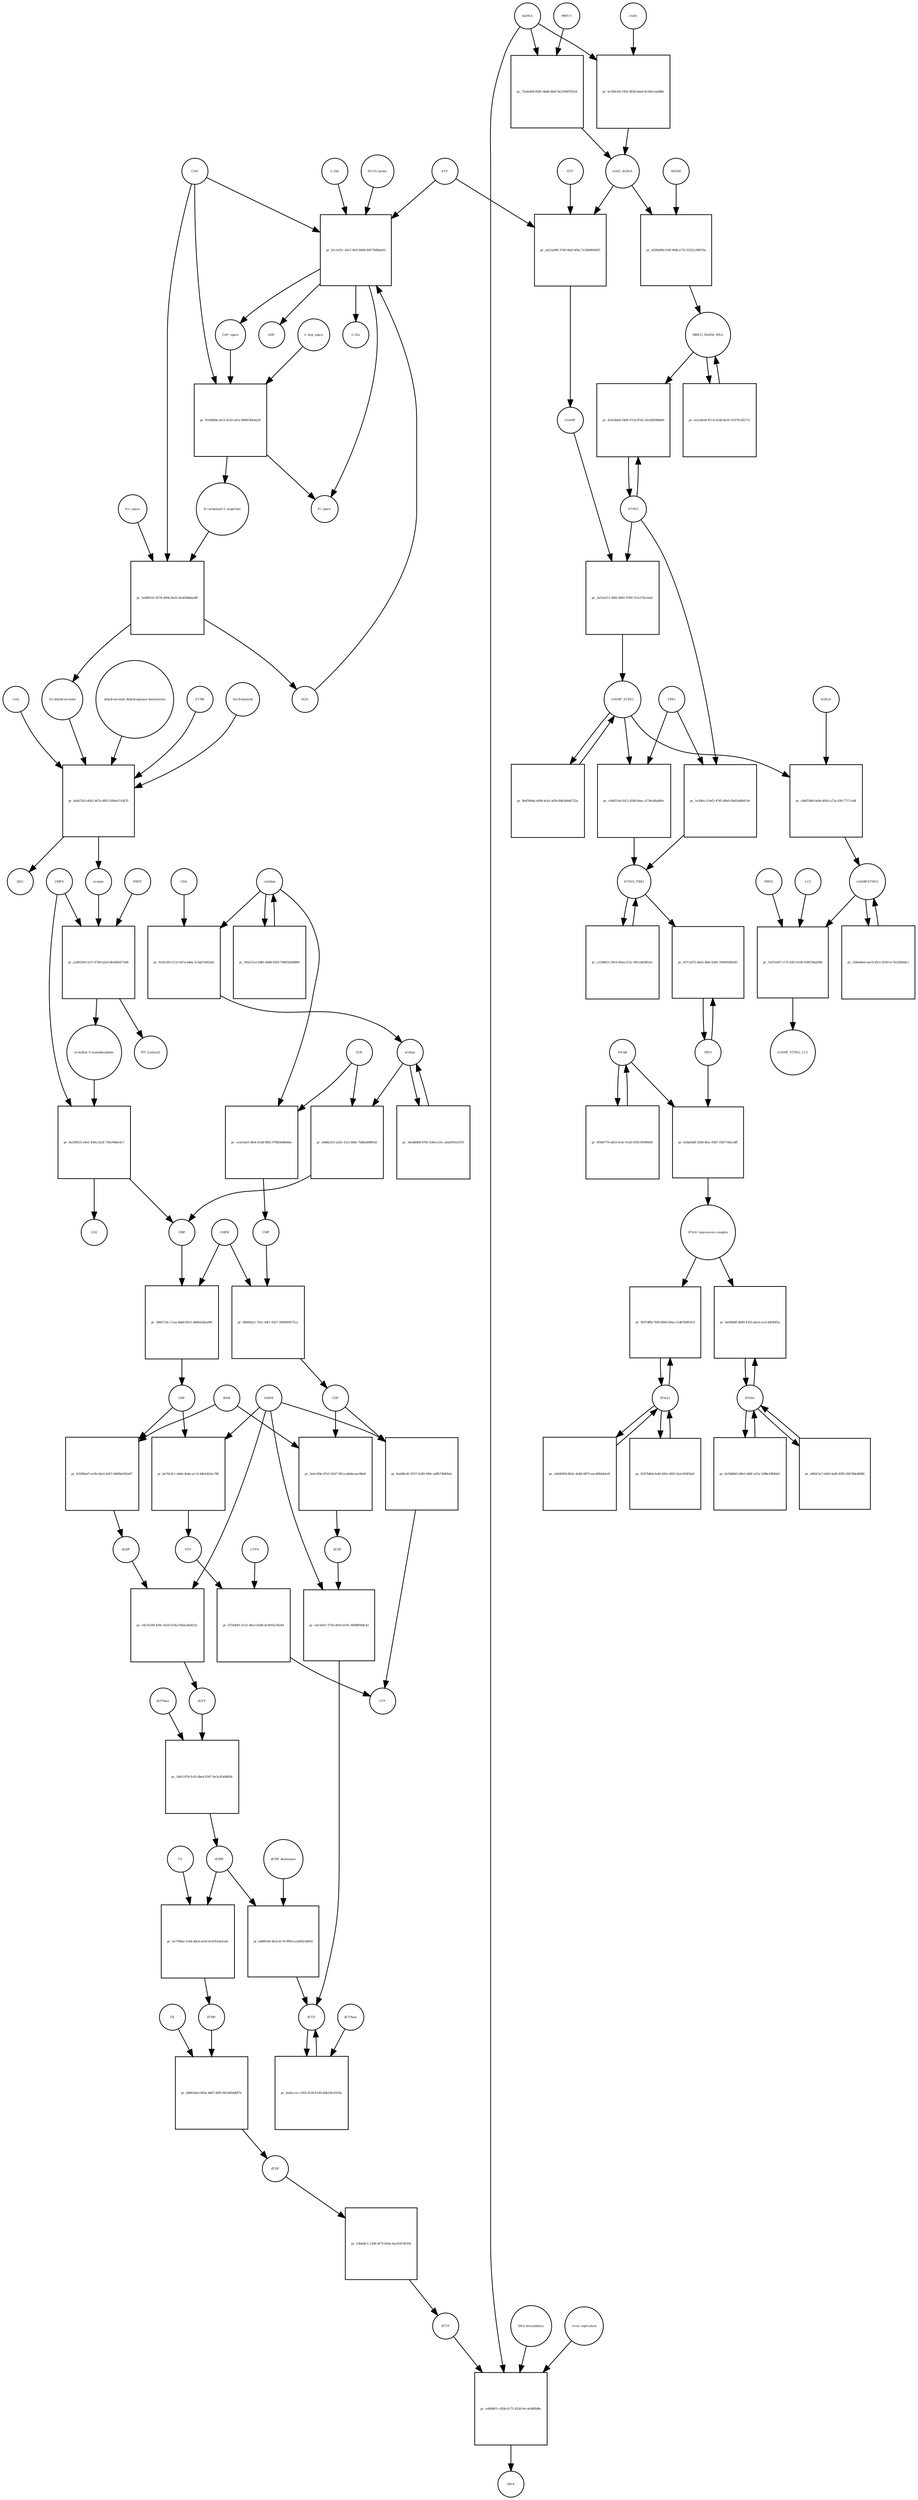 strict digraph  {
"L-Gln" [annotation="", bipartite=0, cls="simple chemical", fontsize=4, label="L-Gln", shape=circle];
"pr_b1c1ef1c-a5e7-4faf-8d6d-84f17b88ab03" [annotation="", bipartite=1, cls=process, fontsize=4, label="pr_b1c1ef1c-a5e7-4faf-8d6d-84f17b88ab03", shape=square];
CAP_space [annotation="", bipartite=0, cls="simple chemical", fontsize=4, label=CAP_space, shape=circle];
CAD [annotation="", bipartite=0, cls=macromolecule, fontsize=4, label=CAD, shape=circle];
HCO3_minus [annotation="", bipartite=0, cls="simple chemical", fontsize=4, label=HCO3_minus, shape=circle];
H2O [annotation="", bipartite=0, cls="simple chemical", fontsize=4, label=H2O, shape=circle];
ATP [annotation="", bipartite=0, cls="simple chemical", fontsize=4, label=ATP, shape=circle];
"L-Glu" [annotation="", bipartite=0, cls="simple chemical", fontsize=4, label="L-Glu", shape=circle];
ADP [annotation="", bipartite=0, cls="simple chemical", fontsize=4, label=ADP, shape=circle];
Pi_space [annotation="", bipartite=0, cls="simple chemical", fontsize=4, label=Pi_space, shape=circle];
cytidine [annotation="", bipartite=0, cls="simple chemical", fontsize=4, label=cytidine, shape=circle];
"pr_9c65cff0-2132-447a-b46a-2c4ab74453d2" [annotation="", bipartite=1, cls=process, fontsize=4, label="pr_9c65cff0-2132-447a-b46a-2c4ab74453d2", shape=square];
uridine [annotation="", bipartite=0, cls="simple chemical", fontsize=4, label=uridine, shape=circle];
CDA [annotation="", bipartite=0, cls=macromolecule, fontsize=4, label=CDA, shape=circle];
"pr_a9d8a253-a2d1-41a1-84fe-76dfed080042" [annotation="", bipartite=1, cls=process, fontsize=4, label="pr_a9d8a253-a2d1-41a1-84fe-76dfed080042", shape=square];
UMP [annotation="", bipartite=0, cls="simple chemical", fontsize=4, label=UMP, shape=circle];
UCK [annotation="", bipartite=0, cls=macromolecule, fontsize=4, label=UCK, shape=circle];
"pr_ce2e5a43-0fe4-453d-9f82-97882b86b46e" [annotation="", bipartite=1, cls=process, fontsize=4, label="pr_ce2e5a43-0fe4-453d-9f82-97882b86b46e", shape=square];
CMP [annotation="", bipartite=0, cls="simple chemical", fontsize=4, label=CMP, shape=circle];
"pr_34e48d68-4782-43b0-a31c-a6a8165e3535" [annotation="", bipartite=1, cls=process, fontsize=4, label="pr_34e48d68-4782-43b0-a31c-a6a8165e3535", shape=square];
"pr_692a7a1e-fd85-4688-83f9-70963d5d8890" [annotation="", bipartite=1, cls=process, fontsize=4, label="pr_692a7a1e-fd85-4688-83f9-70963d5d8890", shape=square];
"pr_366071dc-11aa-4b6d-8921-db0643d2a09f" [annotation="", bipartite=1, cls=process, fontsize=4, label="pr_366071dc-11aa-4b6d-8921-db0643d2a09f", shape=square];
UDP [annotation="", bipartite=0, cls="simple chemical", fontsize=4, label=UDP, shape=circle];
CMPK [annotation="", bipartite=0, cls=macromolecule, fontsize=4, label=CMPK, shape=circle];
"pr_686082a1-7b1c-44f1-9327-2f99409575ca" [annotation="", bipartite=1, cls=process, fontsize=4, label="pr_686082a1-7b1c-44f1-9327-2f99409575ca", shape=square];
CDP [annotation="", bipartite=0, cls="simple chemical", fontsize=4, label=CDP, shape=circle];
"pr_be76c4c1-eb6a-4a4a-ac14-44b2d22ac78f" [annotation="", bipartite=1, cls=process, fontsize=4, label="pr_be76c4c1-eb6a-4a4a-ac14-44b2d22ac78f", shape=square];
UTP [annotation="", bipartite=0, cls="simple chemical", fontsize=4, label=UTP, shape=circle];
NDPK [annotation="", bipartite=0, cls=macromolecule, fontsize=4, label=NDPK, shape=circle];
"pr_8ae88c45-9707-4349-949c-adfb7384f4eb" [annotation="", bipartite=1, cls=process, fontsize=4, label="pr_8ae88c45-9707-4349-949c-adfb7384f4eb", shape=square];
CTP [annotation="", bipartite=0, cls="simple chemical", fontsize=4, label=CTP, shape=circle];
"pr_672440f1-6121-46e2-b549-4c001623424d" [annotation="", bipartite=1, cls=process, fontsize=4, label="pr_672440f1-6121-46e2-b549-4c001623424d", shape=square];
CTPS [annotation="", bipartite=0, cls=macromolecule, fontsize=4, label=CTPS, shape=circle];
"pr_63298ab7-ec0b-44a3-b2b7-b0fd9a505a87" [annotation="", bipartite=1, cls=process, fontsize=4, label="pr_63298ab7-ec0b-44a3-b2b7-b0fd9a505a87", shape=square];
dUDP [annotation="", bipartite=0, cls="simple chemical", fontsize=4, label=dUDP, shape=circle];
RNR [annotation="", bipartite=0, cls=macromolecule, fontsize=4, label=RNR, shape=circle];
"pr_c8c55359-439c-4535-b7da-f5b5e242612c" [annotation="", bipartite=1, cls=process, fontsize=4, label="pr_c8c55359-439c-4535-b7da-f5b5e242612c", shape=square];
dUTP [annotation="", bipartite=0, cls="simple chemical", fontsize=4, label=dUTP, shape=circle];
dCDP [annotation="", bipartite=0, cls="simple chemical", fontsize=4, label=dCDP, shape=circle];
"pr_cbc5fef1-5750-4916-b195-3600ff89dc42" [annotation="", bipartite=1, cls=process, fontsize=4, label="pr_cbc5fef1-5750-4916-b195-3600ff89dc42", shape=square];
dCTP [annotation="", bipartite=0, cls="simple chemical", fontsize=4, label=dCTP, shape=circle];
"pr_5e6c2f0e-d7a5-4247-901a-ddabcaac8be8" [annotation="", bipartite=1, cls=process, fontsize=4, label="pr_5e6c2f0e-d7a5-4247-901a-ddabcaac8be8", shape=square];
"pr_5bd11976-fcd5-4be4-9347-0e3cd14d8b5b" [annotation="", bipartite=1, cls=process, fontsize=4, label="pr_5bd11976-fcd5-4be4-9347-0e3cd14d8b5b", shape=square];
dUMP [annotation="", bipartite=0, cls="simple chemical", fontsize=4, label=dUMP, shape=circle];
dUTPase [annotation="", bipartite=0, cls=macromolecule, fontsize=4, label=dUTPase, shape=circle];
"pr_4ebeccec-c955-4539-b149-8db33fc6163e" [annotation="", bipartite=1, cls=process, fontsize=4, label="pr_4ebeccec-c955-4539-b149-8db33fc6163e", shape=square];
dCTPase [annotation="", bipartite=0, cls=macromolecule, fontsize=4, label=dCTPase, shape=circle];
"pr_b49ffe84-4fa5-4c7d-9920-a1a692cdf641" [annotation="", bipartite=1, cls=process, fontsize=4, label="pr_b49ffe84-4fa5-4c7d-9920-a1a692cdf641", shape=square];
"dCMP deaminase" [annotation="", bipartite=0, cls=macromolecule, fontsize=4, label="dCMP deaminase", shape=circle];
"pr_5e73f6b2-1e44-4bc6-ae45-bcd7b1da41ab" [annotation="", bipartite=1, cls=process, fontsize=4, label="pr_5e73f6b2-1e44-4bc6-ae45-bcd7b1da41ab", shape=square];
dTMP [annotation="", bipartite=0, cls="simple chemical", fontsize=4, label=dTMP, shape=circle];
TS [annotation="", bipartite=0, cls=macromolecule, fontsize=4, label=TS, shape=circle];
"pr_d9663ded-065e-4d67-80f5-961b09dd9f7e" [annotation="", bipartite=1, cls=process, fontsize=4, label="pr_d9663ded-065e-4d67-80f5-961b09dd9f7e", shape=square];
dTDP [annotation="", bipartite=0, cls="simple chemical", fontsize=4, label=dTDP, shape=circle];
TK [annotation="", bipartite=0, cls=macromolecule, fontsize=4, label=TK, shape=circle];
"pr_530e6fc1-1290-4f75-b54e-9ac63474f550" [annotation="", bipartite=1, cls=process, fontsize=4, label="pr_530e6fc1-1290-4f75-b54e-9ac63474f550", shape=square];
dTTP [annotation="", bipartite=0, cls="simple chemical", fontsize=4, label=dTTP, shape=circle];
dsDNA [annotation="", bipartite=0, cls="simple chemical", fontsize=4, label=dsDNA, shape=circle];
"pr_6c1b0c64-5392-483b-bba4-8c9afce5a88d" [annotation="", bipartite=1, cls=process, fontsize=4, label="pr_6c1b0c64-5392-483b-bba4-8c9afce5a88d", shape=square];
cGAS [annotation="", bipartite=0, cls=macromolecule, fontsize=4, label=cGAS, shape=circle];
cGAS_dsDNA [annotation="", bipartite=0, cls=complex, fontsize=4, label=cGAS_dsDNA, shape=circle];
"pr_ab21a696-3749-46af-bf4a-7e24b86004f3" [annotation="", bipartite=1, cls=process, fontsize=4, label="pr_ab21a696-3749-46af-bf4a-7e24b86004f3", shape=square];
GTP [annotation="", bipartite=0, cls="simple chemical", fontsize=4, label=GTP, shape=circle];
cGAMP [annotation="", bipartite=0, cls="simple chemical", fontsize=4, label=cGAMP, shape=circle];
"pr_3a31e013-36d2-4081-9700-7e2c57bc16af" [annotation="", bipartite=1, cls=process, fontsize=4, label="pr_3a31e013-36d2-4081-9700-7e2c57bc16af", shape=square];
STING [annotation="", bipartite=0, cls="macromolecule multimer", fontsize=4, label=STING, shape=circle];
cGAMP_STING [annotation="", bipartite=0, cls=complex, fontsize=4, label=cGAMP_STING, shape=circle];
TBK1 [annotation="", bipartite=0, cls=macromolecule, fontsize=4, label=TBK1, shape=circle];
"pr_c044510e-fd12-4288-bbac-a739cd6ab69c" [annotation="", bipartite=1, cls=process, fontsize=4, label="pr_c044510e-fd12-4288-bbac-a739cd6ab69c", shape=square];
STING_TBK1 [annotation="", bipartite=0, cls=complex, fontsize=4, label=STING_TBK1, shape=circle];
"pr_8b4506da-e099-4cb1-af00-84b3844d722a" [annotation="", bipartite=1, cls=process, fontsize=4, label="pr_8b4506da-e099-4cb1-af00-84b3844d722a", shape=square];
"pr_c2198651-50c0-49aa-b72c-881cdd26f2e1" [annotation="", bipartite=1, cls=process, fontsize=4, label="pr_c2198651-50c0-49aa-b72c-881cdd26f2e1", shape=square];
"NF-kB" [annotation="", bipartite=0, cls=complex, fontsize=4, label="NF-kB", shape=circle];
"pr_0f566770-ed53-4c4c-9cd3-929139598430" [annotation="", bipartite=1, cls=process, fontsize=4, label="pr_0f566770-ed53-4c4c-9cd3-929139598430", shape=square];
IFNA1 [annotation="", bipartite=0, cls="nucleic acid feature", fontsize=4, label=IFNA1, shape=circle];
"pr_9247b464-fe46-445c-8f41-fa2c024f5daf" [annotation="", bipartite=1, cls=process, fontsize=4, label="pr_9247b464-fe46-445c-8f41-fa2c024f5daf", shape=square];
IFNB1 [annotation="", bipartite=0, cls="nucleic acid feature", fontsize=4, label=IFNB1, shape=circle];
"pr_e8fd13a7-e9eb-4a8f-85f8-20478de4fd84" [annotation="", bipartite=1, cls=process, fontsize=4, label="pr_e8fd13a7-e9eb-4a8f-85f8-20478de4fd84", shape=square];
"pr_cbb5b95d-8b5c-4a84-9875-eec46b444cd1" [annotation="", bipartite=1, cls=process, fontsize=4, label="pr_cbb5b95d-8b5c-4a84-9875-eec46b444cd1", shape=square];
"pr_6e5b88d3-d9e5-446f-a25a-148bcfd840e5" [annotation="", bipartite=1, cls=process, fontsize=4, label="pr_6e5b88d3-d9e5-446f-a25a-148bcfd840e5", shape=square];
"pr_0a95bf8f-d689-4333-abcd-ace14d590f5a" [annotation="", bipartite=1, cls=process, fontsize=4, label="pr_0a95bf8f-d689-4333-abcd-ace14d590f5a", shape=square];
"IFNA1 expression complex" [annotation="", bipartite=0, cls=complex, fontsize=4, label="IFNA1 expression complex", shape=circle];
"cGAMP-STING" [annotation="", bipartite=0, cls=complex, fontsize=4, label="cGAMP-STING", shape=circle];
"pr_558edded-eac0-43c5-9330-ec7b2284ddc1" [annotation="", bipartite=1, cls=process, fontsize=4, label="pr_558edded-eac0-43c5-9330-ec7b2284ddc1", shape=square];
"pr_72a4efb8-8281-4b6b-86ef-0e2394879224" [annotation="", bipartite=1, cls=process, fontsize=4, label="pr_72a4efb8-8281-4b6b-86ef-0e2394879224", shape=square];
MRE11 [annotation="", bipartite=0, cls="macromolecule multimer", fontsize=4, label=MRE11, shape=circle];
RAD50 [annotation="", bipartite=0, cls="macromolecule multimer", fontsize=4, label=RAD50, shape=circle];
"pr_af284d9b-018f-4fdb-a752-9332c296f19a" [annotation="", bipartite=1, cls=process, fontsize=4, label="pr_af284d9b-018f-4fdb-a752-9332c296f19a", shape=square];
MRE11_RAD50_DNA [annotation="", bipartite=0, cls=complex, fontsize=4, label=MRE11_RAD50_DNA, shape=circle];
IRF3 [annotation="", bipartite=0, cls="macromolecule multimer", fontsize=4, label=IRF3, shape=circle];
"pr_037c2d72-8a62-4bfe-b381-2940059fb3f1" [annotation="", bipartite=1, cls=process, fontsize=4, label="pr_037c2d72-8a62-4bfe-b381-2940059fb3f1", shape=square];
"pr_c88d7d8d-0e9d-40b3-a72a-83fc7717c40f" [annotation="", bipartite=1, cls=process, fontsize=4, label="pr_c88d7d8d-0e9d-40b3-a72a-83fc7717c40f", shape=square];
SAR1A [annotation="", bipartite=0, cls=macromolecule, fontsize=4, label=SAR1A, shape=circle];
"pr_3e97ee87-117f-45f3-b10b-939f196af0d6" [annotation="", bipartite=1, cls=process, fontsize=4, label="pr_3e97ee87-117f-45f3-b10b-939f196af0d6", shape=square];
LC3 [annotation="", bipartite=0, cls=macromolecule, fontsize=4, label=LC3, shape=circle];
cGAMP_STING_LC3 [annotation="", bipartite=0, cls=complex, fontsize=4, label=cGAMP_STING_LC3, shape=circle];
WIPI2 [annotation="", bipartite=0, cls=macromolecule, fontsize=4, label=WIPI2, shape=circle];
"pr_42416b0d-54d9-47cb-87d2-32e36858b8d0" [annotation="", bipartite=1, cls=process, fontsize=4, label="pr_42416b0d-54d9-47cb-87d2-32e36858b8d0", shape=square];
"pr_1e3dfec3-9ef3-4745-89a0-0bd2446b619c" [annotation="", bipartite=1, cls=process, fontsize=4, label="pr_1e3dfec3-9ef3-4745-89a0-0bd2446b619c", shape=square];
"pr_ee21dea9-87c4-41dd-8a16-51d791282711" [annotation="", bipartite=1, cls=process, fontsize=4, label="pr_ee21dea9-87c4-41dd-8a16-51d791282711", shape=square];
"pr_93246fbb-a412-4c65-a41a-9f48530e4a29" [annotation="", bipartite=1, cls=process, fontsize=4, label="pr_93246fbb-a412-4c65-a41a-9f48530e4a29", shape=square];
"N-carbamoyl-L-aspartate" [annotation="", bipartite=0, cls="simple chemical", fontsize=4, label="N-carbamoyl-L-aspartate", shape=circle];
"L-Asp_space" [annotation="", bipartite=0, cls="simple chemical", fontsize=4, label="L-Asp_space", shape=circle];
"pr_5a089101-0576-4904-8a35-8a3efb8dae88" [annotation="", bipartite=1, cls=process, fontsize=4, label="pr_5a089101-0576-4904-8a35-8a3efb8dae88", shape=square];
"(S)-dihydroorotate" [annotation="", bipartite=0, cls="simple chemical", fontsize=4, label="(S)-dihydroorotate", shape=circle];
"H+_space" [annotation="", bipartite=0, cls="simple chemical", fontsize=4, label="H+_space", shape=circle];
"pr_fad47263-d0a5-407a-9f83-209a61514f35" [annotation="", bipartite=1, cls=process, fontsize=4, label="pr_fad47263-d0a5-407a-9f83-209a61514f35", shape=square];
orotate [annotation="", bipartite=0, cls="simple chemical", fontsize=4, label=orotate, shape=circle];
"dihydroorotate dehydrogenase holoenzyme" [annotation="", bipartite=0, cls="simple chemical", fontsize=4, label="dihydroorotate dehydrogenase holoenzyme", shape=circle];
P1788 [annotation="", bipartite=0, cls="simple chemical", fontsize=4, label=P1788, shape=circle];
Teriflunomide [annotation="", bipartite=0, cls="simple chemical", fontsize=4, label=Teriflunomide, shape=circle];
CoQ [annotation="", bipartite=0, cls="simple chemical", fontsize=4, label=CoQ, shape=circle];
QH2 [annotation="", bipartite=0, cls="simple chemical", fontsize=4, label=QH2, shape=circle];
"pr_a3d93290-5cf7-47d9-b2a9-db5f6b017e66" [annotation="", bipartite=1, cls=process, fontsize=4, label="pr_a3d93290-5cf7-47d9-b2a9-db5f6b017e66", shape=square];
"orotidine 5'-monophosphate" [annotation="", bipartite=0, cls="simple chemical", fontsize=4, label="orotidine 5'-monophosphate", shape=circle];
UMPS [annotation="", bipartite=0, cls="macromolecule multimer", fontsize=4, label=UMPS, shape=circle];
PRPP [annotation="", bipartite=0, cls="simple chemical", fontsize=4, label=PRPP, shape=circle];
"PPi [cytosol]" [annotation="", bipartite=0, cls="simple chemical", fontsize=4, label="PPi [cytosol]", shape=circle];
"pr_0a108555-18e2-436a-b22f-734cf0b6e4c7" [annotation="", bipartite=1, cls=process, fontsize=4, label="pr_0a108555-18e2-436a-b22f-734cf0b6e4c7", shape=square];
CO2 [annotation="", bipartite=0, cls="simple chemical", fontsize=4, label=CO2, shape=circle];
"pr_e466987c-450b-4171-8230-9cc4c84ffd8e" [annotation="", bipartite=1, cls=process, fontsize=4, label="pr_e466987c-450b-4171-8230-9cc4c84ffd8e", shape=square];
DNA [annotation="", bipartite=0, cls="nucleic acid feature", fontsize=4, label=DNA, shape=circle];
"DNA biosynthesis" [annotation="urn_miriam_obo.go_GO%3A0071897", bipartite=0, cls=phenotype, fontsize=4, label="DNA biosynthesis", shape=circle];
"virus replication" [annotation="", bipartite=0, cls=phenotype, fontsize=4, label="virus replication", shape=circle];
"pr_9597dffb-7f69-4969-b9ae-21db7b981fc0" [annotation="", bipartite=1, cls=process, fontsize=4, label="pr_9597dffb-7f69-4969-b9ae-21db7b981fc0", shape=square];
"pr_b3da04df-5268-4f2e-93b7-03b77d4a1dff" [annotation="", bipartite=1, cls=process, fontsize=4, label="pr_b3da04df-5268-4f2e-93b7-03b77d4a1dff", shape=square];
"L-Gln" -> "pr_b1c1ef1c-a5e7-4faf-8d6d-84f17b88ab03"  [annotation="", interaction_type=consumption];
"pr_b1c1ef1c-a5e7-4faf-8d6d-84f17b88ab03" -> CAP_space  [annotation="", interaction_type=production];
"pr_b1c1ef1c-a5e7-4faf-8d6d-84f17b88ab03" -> "L-Glu"  [annotation="", interaction_type=production];
"pr_b1c1ef1c-a5e7-4faf-8d6d-84f17b88ab03" -> ADP  [annotation="", interaction_type=production];
"pr_b1c1ef1c-a5e7-4faf-8d6d-84f17b88ab03" -> Pi_space  [annotation="", interaction_type=production];
CAP_space -> "pr_93246fbb-a412-4c65-a41a-9f48530e4a29"  [annotation="", interaction_type=consumption];
CAD -> "pr_b1c1ef1c-a5e7-4faf-8d6d-84f17b88ab03"  [annotation=urn_miriam_reactome_REACT_1698, interaction_type=catalysis];
CAD -> "pr_93246fbb-a412-4c65-a41a-9f48530e4a29"  [annotation=urn_miriam_reactome_REACT_1698, interaction_type=catalysis];
CAD -> "pr_5a089101-0576-4904-8a35-8a3efb8dae88"  [annotation=urn_miriam_reactome_REACT_1698, interaction_type=catalysis];
HCO3_minus -> "pr_b1c1ef1c-a5e7-4faf-8d6d-84f17b88ab03"  [annotation="", interaction_type=consumption];
H2O -> "pr_b1c1ef1c-a5e7-4faf-8d6d-84f17b88ab03"  [annotation="", interaction_type=consumption];
ATP -> "pr_b1c1ef1c-a5e7-4faf-8d6d-84f17b88ab03"  [annotation="", interaction_type=consumption];
ATP -> "pr_ab21a696-3749-46af-bf4a-7e24b86004f3"  [annotation="", interaction_type=consumption];
cytidine -> "pr_9c65cff0-2132-447a-b46a-2c4ab74453d2"  [annotation="", interaction_type=consumption];
cytidine -> "pr_ce2e5a43-0fe4-453d-9f82-97882b86b46e"  [annotation="", interaction_type=consumption];
cytidine -> "pr_692a7a1e-fd85-4688-83f9-70963d5d8890"  [annotation="", interaction_type=consumption];
"pr_9c65cff0-2132-447a-b46a-2c4ab74453d2" -> uridine  [annotation="", interaction_type=production];
uridine -> "pr_a9d8a253-a2d1-41a1-84fe-76dfed080042"  [annotation="", interaction_type=consumption];
uridine -> "pr_34e48d68-4782-43b0-a31c-a6a8165e3535"  [annotation="", interaction_type=consumption];
CDA -> "pr_9c65cff0-2132-447a-b46a-2c4ab74453d2"  [annotation="", interaction_type=catalysis];
"pr_a9d8a253-a2d1-41a1-84fe-76dfed080042" -> UMP  [annotation="", interaction_type=production];
UMP -> "pr_366071dc-11aa-4b6d-8921-db0643d2a09f"  [annotation="", interaction_type=consumption];
UCK -> "pr_a9d8a253-a2d1-41a1-84fe-76dfed080042"  [annotation="", interaction_type=catalysis];
UCK -> "pr_ce2e5a43-0fe4-453d-9f82-97882b86b46e"  [annotation="", interaction_type=catalysis];
"pr_ce2e5a43-0fe4-453d-9f82-97882b86b46e" -> CMP  [annotation="", interaction_type=production];
CMP -> "pr_686082a1-7b1c-44f1-9327-2f99409575ca"  [annotation="", interaction_type=consumption];
"pr_34e48d68-4782-43b0-a31c-a6a8165e3535" -> uridine  [annotation="", interaction_type=production];
"pr_692a7a1e-fd85-4688-83f9-70963d5d8890" -> cytidine  [annotation="", interaction_type=production];
"pr_366071dc-11aa-4b6d-8921-db0643d2a09f" -> UDP  [annotation="", interaction_type=production];
UDP -> "pr_be76c4c1-eb6a-4a4a-ac14-44b2d22ac78f"  [annotation="", interaction_type=consumption];
UDP -> "pr_63298ab7-ec0b-44a3-b2b7-b0fd9a505a87"  [annotation="", interaction_type=consumption];
CMPK -> "pr_366071dc-11aa-4b6d-8921-db0643d2a09f"  [annotation="", interaction_type=catalysis];
CMPK -> "pr_686082a1-7b1c-44f1-9327-2f99409575ca"  [annotation="", interaction_type=catalysis];
"pr_686082a1-7b1c-44f1-9327-2f99409575ca" -> CDP  [annotation="", interaction_type=production];
CDP -> "pr_8ae88c45-9707-4349-949c-adfb7384f4eb"  [annotation="", interaction_type=consumption];
CDP -> "pr_5e6c2f0e-d7a5-4247-901a-ddabcaac8be8"  [annotation="", interaction_type=consumption];
"pr_be76c4c1-eb6a-4a4a-ac14-44b2d22ac78f" -> UTP  [annotation="", interaction_type=production];
UTP -> "pr_672440f1-6121-46e2-b549-4c001623424d"  [annotation="", interaction_type=consumption];
NDPK -> "pr_be76c4c1-eb6a-4a4a-ac14-44b2d22ac78f"  [annotation="", interaction_type=catalysis];
NDPK -> "pr_8ae88c45-9707-4349-949c-adfb7384f4eb"  [annotation="", interaction_type=catalysis];
NDPK -> "pr_c8c55359-439c-4535-b7da-f5b5e242612c"  [annotation="", interaction_type=catalysis];
NDPK -> "pr_cbc5fef1-5750-4916-b195-3600ff89dc42"  [annotation="", interaction_type=catalysis];
"pr_8ae88c45-9707-4349-949c-adfb7384f4eb" -> CTP  [annotation="", interaction_type=production];
"pr_672440f1-6121-46e2-b549-4c001623424d" -> CTP  [annotation="", interaction_type=production];
CTPS -> "pr_672440f1-6121-46e2-b549-4c001623424d"  [annotation="", interaction_type=catalysis];
"pr_63298ab7-ec0b-44a3-b2b7-b0fd9a505a87" -> dUDP  [annotation="", interaction_type=production];
dUDP -> "pr_c8c55359-439c-4535-b7da-f5b5e242612c"  [annotation="", interaction_type=consumption];
RNR -> "pr_63298ab7-ec0b-44a3-b2b7-b0fd9a505a87"  [annotation="", interaction_type=catalysis];
RNR -> "pr_5e6c2f0e-d7a5-4247-901a-ddabcaac8be8"  [annotation="", interaction_type=catalysis];
"pr_c8c55359-439c-4535-b7da-f5b5e242612c" -> dUTP  [annotation="", interaction_type=production];
dUTP -> "pr_5bd11976-fcd5-4be4-9347-0e3cd14d8b5b"  [annotation="", interaction_type=consumption];
dCDP -> "pr_cbc5fef1-5750-4916-b195-3600ff89dc42"  [annotation="", interaction_type=consumption];
"pr_cbc5fef1-5750-4916-b195-3600ff89dc42" -> dCTP  [annotation="", interaction_type=production];
dCTP -> "pr_4ebeccec-c955-4539-b149-8db33fc6163e"  [annotation="", interaction_type=consumption];
"pr_5e6c2f0e-d7a5-4247-901a-ddabcaac8be8" -> dCDP  [annotation="", interaction_type=production];
"pr_5bd11976-fcd5-4be4-9347-0e3cd14d8b5b" -> dUMP  [annotation="", interaction_type=production];
dUMP -> "pr_b49ffe84-4fa5-4c7d-9920-a1a692cdf641"  [annotation="", interaction_type=consumption];
dUMP -> "pr_5e73f6b2-1e44-4bc6-ae45-bcd7b1da41ab"  [annotation="", interaction_type=consumption];
dUTPase -> "pr_5bd11976-fcd5-4be4-9347-0e3cd14d8b5b"  [annotation="", interaction_type=catalysis];
"pr_4ebeccec-c955-4539-b149-8db33fc6163e" -> dCTP  [annotation="", interaction_type=production];
dCTPase -> "pr_4ebeccec-c955-4539-b149-8db33fc6163e"  [annotation="", interaction_type=catalysis];
"pr_b49ffe84-4fa5-4c7d-9920-a1a692cdf641" -> dCTP  [annotation="", interaction_type=production];
"dCMP deaminase" -> "pr_b49ffe84-4fa5-4c7d-9920-a1a692cdf641"  [annotation="", interaction_type=catalysis];
"pr_5e73f6b2-1e44-4bc6-ae45-bcd7b1da41ab" -> dTMP  [annotation="", interaction_type=production];
dTMP -> "pr_d9663ded-065e-4d67-80f5-961b09dd9f7e"  [annotation="", interaction_type=consumption];
TS -> "pr_5e73f6b2-1e44-4bc6-ae45-bcd7b1da41ab"  [annotation="", interaction_type=catalysis];
"pr_d9663ded-065e-4d67-80f5-961b09dd9f7e" -> dTDP  [annotation="", interaction_type=production];
dTDP -> "pr_530e6fc1-1290-4f75-b54e-9ac63474f550"  [annotation="", interaction_type=consumption];
TK -> "pr_d9663ded-065e-4d67-80f5-961b09dd9f7e"  [annotation="", interaction_type=catalysis];
"pr_530e6fc1-1290-4f75-b54e-9ac63474f550" -> dTTP  [annotation="", interaction_type=production];
dTTP -> "pr_e466987c-450b-4171-8230-9cc4c84ffd8e"  [annotation="", interaction_type=consumption];
dsDNA -> "pr_6c1b0c64-5392-483b-bba4-8c9afce5a88d"  [annotation="", interaction_type=consumption];
dsDNA -> "pr_72a4efb8-8281-4b6b-86ef-0e2394879224"  [annotation="", interaction_type=consumption];
dsDNA -> "pr_e466987c-450b-4171-8230-9cc4c84ffd8e"  [annotation="", interaction_type=consumption];
"pr_6c1b0c64-5392-483b-bba4-8c9afce5a88d" -> cGAS_dsDNA  [annotation="", interaction_type=production];
cGAS -> "pr_6c1b0c64-5392-483b-bba4-8c9afce5a88d"  [annotation="", interaction_type=consumption];
cGAS_dsDNA -> "pr_ab21a696-3749-46af-bf4a-7e24b86004f3"  [annotation="", interaction_type=catalysis];
cGAS_dsDNA -> "pr_af284d9b-018f-4fdb-a752-9332c296f19a"  [annotation="", interaction_type=consumption];
"pr_ab21a696-3749-46af-bf4a-7e24b86004f3" -> cGAMP  [annotation="", interaction_type=production];
GTP -> "pr_ab21a696-3749-46af-bf4a-7e24b86004f3"  [annotation="", interaction_type=consumption];
cGAMP -> "pr_3a31e013-36d2-4081-9700-7e2c57bc16af"  [annotation="", interaction_type=consumption];
"pr_3a31e013-36d2-4081-9700-7e2c57bc16af" -> cGAMP_STING  [annotation="", interaction_type=production];
STING -> "pr_3a31e013-36d2-4081-9700-7e2c57bc16af"  [annotation="", interaction_type=consumption];
STING -> "pr_42416b0d-54d9-47cb-87d2-32e36858b8d0"  [annotation="", interaction_type=consumption];
STING -> "pr_1e3dfec3-9ef3-4745-89a0-0bd2446b619c"  [annotation="", interaction_type=consumption];
cGAMP_STING -> "pr_c044510e-fd12-4288-bbac-a739cd6ab69c"  [annotation="", interaction_type=consumption];
cGAMP_STING -> "pr_8b4506da-e099-4cb1-af00-84b3844d722a"  [annotation="", interaction_type=consumption];
cGAMP_STING -> "pr_c88d7d8d-0e9d-40b3-a72a-83fc7717c40f"  [annotation="", interaction_type=consumption];
TBK1 -> "pr_c044510e-fd12-4288-bbac-a739cd6ab69c"  [annotation="", interaction_type=consumption];
TBK1 -> "pr_1e3dfec3-9ef3-4745-89a0-0bd2446b619c"  [annotation="", interaction_type=consumption];
"pr_c044510e-fd12-4288-bbac-a739cd6ab69c" -> STING_TBK1  [annotation="", interaction_type=production];
STING_TBK1 -> "pr_c2198651-50c0-49aa-b72c-881cdd26f2e1"  [annotation="", interaction_type=consumption];
STING_TBK1 -> "pr_037c2d72-8a62-4bfe-b381-2940059fb3f1"  [annotation="", interaction_type=catalysis];
"pr_8b4506da-e099-4cb1-af00-84b3844d722a" -> cGAMP_STING  [annotation="", interaction_type=production];
"pr_c2198651-50c0-49aa-b72c-881cdd26f2e1" -> STING_TBK1  [annotation="", interaction_type=production];
"NF-kB" -> "pr_0f566770-ed53-4c4c-9cd3-929139598430"  [annotation="", interaction_type=consumption];
"NF-kB" -> "pr_b3da04df-5268-4f2e-93b7-03b77d4a1dff"  [annotation="", interaction_type=consumption];
"pr_0f566770-ed53-4c4c-9cd3-929139598430" -> "NF-kB"  [annotation="", interaction_type=production];
IFNA1 -> "pr_9247b464-fe46-445c-8f41-fa2c024f5daf"  [annotation="", interaction_type=consumption];
IFNA1 -> "pr_cbb5b95d-8b5c-4a84-9875-eec46b444cd1"  [annotation="", interaction_type=consumption];
IFNA1 -> "pr_9597dffb-7f69-4969-b9ae-21db7b981fc0"  [annotation="", interaction_type=consumption];
"pr_9247b464-fe46-445c-8f41-fa2c024f5daf" -> IFNA1  [annotation="", interaction_type=production];
IFNB1 -> "pr_e8fd13a7-e9eb-4a8f-85f8-20478de4fd84"  [annotation="", interaction_type=consumption];
IFNB1 -> "pr_6e5b88d3-d9e5-446f-a25a-148bcfd840e5"  [annotation="", interaction_type=consumption];
IFNB1 -> "pr_0a95bf8f-d689-4333-abcd-ace14d590f5a"  [annotation="", interaction_type=consumption];
"pr_e8fd13a7-e9eb-4a8f-85f8-20478de4fd84" -> IFNB1  [annotation="", interaction_type=production];
"pr_cbb5b95d-8b5c-4a84-9875-eec46b444cd1" -> IFNA1  [annotation="", interaction_type=production];
"pr_6e5b88d3-d9e5-446f-a25a-148bcfd840e5" -> IFNB1  [annotation="", interaction_type=production];
"pr_0a95bf8f-d689-4333-abcd-ace14d590f5a" -> IFNB1  [annotation="", interaction_type=production];
"IFNA1 expression complex" -> "pr_0a95bf8f-d689-4333-abcd-ace14d590f5a"  [annotation="", interaction_type=stimulation];
"IFNA1 expression complex" -> "pr_9597dffb-7f69-4969-b9ae-21db7b981fc0"  [annotation="", interaction_type=stimulation];
"cGAMP-STING" -> "pr_558edded-eac0-43c5-9330-ec7b2284ddc1"  [annotation="", interaction_type=consumption];
"cGAMP-STING" -> "pr_3e97ee87-117f-45f3-b10b-939f196af0d6"  [annotation="", interaction_type=consumption];
"pr_558edded-eac0-43c5-9330-ec7b2284ddc1" -> "cGAMP-STING"  [annotation="", interaction_type=production];
"pr_72a4efb8-8281-4b6b-86ef-0e2394879224" -> cGAS_dsDNA  [annotation="", interaction_type=production];
MRE11 -> "pr_72a4efb8-8281-4b6b-86ef-0e2394879224"  [annotation="", interaction_type=consumption];
RAD50 -> "pr_af284d9b-018f-4fdb-a752-9332c296f19a"  [annotation="", interaction_type=consumption];
"pr_af284d9b-018f-4fdb-a752-9332c296f19a" -> MRE11_RAD50_DNA  [annotation="", interaction_type=production];
MRE11_RAD50_DNA -> "pr_42416b0d-54d9-47cb-87d2-32e36858b8d0"  [annotation="", interaction_type=catalysis];
MRE11_RAD50_DNA -> "pr_ee21dea9-87c4-41dd-8a16-51d791282711"  [annotation="", interaction_type=consumption];
IRF3 -> "pr_037c2d72-8a62-4bfe-b381-2940059fb3f1"  [annotation="", interaction_type=consumption];
IRF3 -> "pr_b3da04df-5268-4f2e-93b7-03b77d4a1dff"  [annotation="", interaction_type=consumption];
"pr_037c2d72-8a62-4bfe-b381-2940059fb3f1" -> IRF3  [annotation="", interaction_type=production];
"pr_c88d7d8d-0e9d-40b3-a72a-83fc7717c40f" -> "cGAMP-STING"  [annotation="", interaction_type=production];
SAR1A -> "pr_c88d7d8d-0e9d-40b3-a72a-83fc7717c40f"  [annotation="", interaction_type=catalysis];
"pr_3e97ee87-117f-45f3-b10b-939f196af0d6" -> cGAMP_STING_LC3  [annotation="", interaction_type=production];
LC3 -> "pr_3e97ee87-117f-45f3-b10b-939f196af0d6"  [annotation="", interaction_type=consumption];
WIPI2 -> "pr_3e97ee87-117f-45f3-b10b-939f196af0d6"  [annotation="", interaction_type=catalysis];
"pr_42416b0d-54d9-47cb-87d2-32e36858b8d0" -> STING  [annotation="", interaction_type=production];
"pr_1e3dfec3-9ef3-4745-89a0-0bd2446b619c" -> STING_TBK1  [annotation="", interaction_type=production];
"pr_ee21dea9-87c4-41dd-8a16-51d791282711" -> MRE11_RAD50_DNA  [annotation="", interaction_type=production];
"pr_93246fbb-a412-4c65-a41a-9f48530e4a29" -> "N-carbamoyl-L-aspartate"  [annotation="", interaction_type=production];
"pr_93246fbb-a412-4c65-a41a-9f48530e4a29" -> Pi_space  [annotation="", interaction_type=production];
"N-carbamoyl-L-aspartate" -> "pr_5a089101-0576-4904-8a35-8a3efb8dae88"  [annotation="", interaction_type=consumption];
"L-Asp_space" -> "pr_93246fbb-a412-4c65-a41a-9f48530e4a29"  [annotation="", interaction_type=consumption];
"pr_5a089101-0576-4904-8a35-8a3efb8dae88" -> "(S)-dihydroorotate"  [annotation="", interaction_type=production];
"pr_5a089101-0576-4904-8a35-8a3efb8dae88" -> H2O  [annotation="", interaction_type=production];
"(S)-dihydroorotate" -> "pr_fad47263-d0a5-407a-9f83-209a61514f35"  [annotation="", interaction_type=consumption];
"H+_space" -> "pr_5a089101-0576-4904-8a35-8a3efb8dae88"  [annotation="", interaction_type=consumption];
"pr_fad47263-d0a5-407a-9f83-209a61514f35" -> orotate  [annotation="", interaction_type=production];
"pr_fad47263-d0a5-407a-9f83-209a61514f35" -> QH2  [annotation="", interaction_type=production];
orotate -> "pr_a3d93290-5cf7-47d9-b2a9-db5f6b017e66"  [annotation="", interaction_type=consumption];
"dihydroorotate dehydrogenase holoenzyme" -> "pr_fad47263-d0a5-407a-9f83-209a61514f35"  [annotation=urn_miriam_reactome_REACT_1698, interaction_type=catalysis];
P1788 -> "pr_fad47263-d0a5-407a-9f83-209a61514f35"  [annotation=urn_miriam_reactome_REACT_1698, interaction_type=inhibition];
Teriflunomide -> "pr_fad47263-d0a5-407a-9f83-209a61514f35"  [annotation=urn_miriam_reactome_REACT_1698, interaction_type=inhibition];
CoQ -> "pr_fad47263-d0a5-407a-9f83-209a61514f35"  [annotation="", interaction_type=consumption];
"pr_a3d93290-5cf7-47d9-b2a9-db5f6b017e66" -> "orotidine 5'-monophosphate"  [annotation="", interaction_type=production];
"pr_a3d93290-5cf7-47d9-b2a9-db5f6b017e66" -> "PPi [cytosol]"  [annotation="", interaction_type=production];
"orotidine 5'-monophosphate" -> "pr_0a108555-18e2-436a-b22f-734cf0b6e4c7"  [annotation="", interaction_type=consumption];
UMPS -> "pr_a3d93290-5cf7-47d9-b2a9-db5f6b017e66"  [annotation=urn_miriam_reactome_REACT_1698, interaction_type=catalysis];
UMPS -> "pr_0a108555-18e2-436a-b22f-734cf0b6e4c7"  [annotation=urn_miriam_reactome_REACT_1698, interaction_type=catalysis];
PRPP -> "pr_a3d93290-5cf7-47d9-b2a9-db5f6b017e66"  [annotation="", interaction_type=consumption];
"pr_0a108555-18e2-436a-b22f-734cf0b6e4c7" -> UMP  [annotation="", interaction_type=production];
"pr_0a108555-18e2-436a-b22f-734cf0b6e4c7" -> CO2  [annotation="", interaction_type=production];
"pr_e466987c-450b-4171-8230-9cc4c84ffd8e" -> DNA  [annotation="", interaction_type=production];
"DNA biosynthesis" -> "pr_e466987c-450b-4171-8230-9cc4c84ffd8e"  [annotation="", interaction_type=catalysis];
"virus replication" -> "pr_e466987c-450b-4171-8230-9cc4c84ffd8e"  [annotation="", interaction_type=inhibition];
"pr_9597dffb-7f69-4969-b9ae-21db7b981fc0" -> IFNA1  [annotation="", interaction_type=production];
"pr_b3da04df-5268-4f2e-93b7-03b77d4a1dff" -> "IFNA1 expression complex"  [annotation="", interaction_type=production];
}
